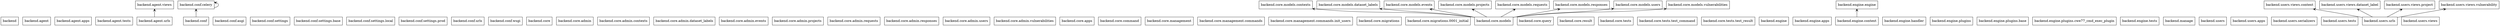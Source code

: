 digraph "packages" {
rankdir=BT
charset="utf-8"
"backend" [color="black", label=<backend>, shape="box", style="solid"];
"backend.agent" [color="black", label=<backend.agent>, shape="box", style="solid"];
"backend.agent.apps" [color="black", label=<backend.agent.apps>, shape="box", style="solid"];
"backend.agent.tests" [color="black", label=<backend.agent.tests>, shape="box", style="solid"];
"backend.agent.urls" [color="black", label=<backend.agent.urls>, shape="box", style="solid"];
"backend.agent.views" [color="black", label=<backend.agent.views>, shape="box", style="solid"];
"backend.conf" [color="black", label=<backend.conf>, shape="box", style="solid"];
"backend.conf.asgi" [color="black", label=<backend.conf.asgi>, shape="box", style="solid"];
"backend.conf.celery" [color="black", label=<backend.conf.celery>, shape="box", style="solid"];
"backend.conf.settings" [color="black", label=<backend.conf.settings>, shape="box", style="solid"];
"backend.conf.settings.base" [color="black", label=<backend.conf.settings.base>, shape="box", style="solid"];
"backend.conf.settings.local" [color="black", label=<backend.conf.settings.local>, shape="box", style="solid"];
"backend.conf.settings.prod" [color="black", label=<backend.conf.settings.prod>, shape="box", style="solid"];
"backend.conf.urls" [color="black", label=<backend.conf.urls>, shape="box", style="solid"];
"backend.conf.wsgi" [color="black", label=<backend.conf.wsgi>, shape="box", style="solid"];
"backend.core" [color="black", label=<backend.core>, shape="box", style="solid"];
"backend.core.admin" [color="black", label=<backend.core.admin>, shape="box", style="solid"];
"backend.core.admin.contexts" [color="black", label=<backend.core.admin.contexts>, shape="box", style="solid"];
"backend.core.admin.dataset_labels" [color="black", label=<backend.core.admin.dataset_labels>, shape="box", style="solid"];
"backend.core.admin.events" [color="black", label=<backend.core.admin.events>, shape="box", style="solid"];
"backend.core.admin.projects" [color="black", label=<backend.core.admin.projects>, shape="box", style="solid"];
"backend.core.admin.requests" [color="black", label=<backend.core.admin.requests>, shape="box", style="solid"];
"backend.core.admin.responses" [color="black", label=<backend.core.admin.responses>, shape="box", style="solid"];
"backend.core.admin.users" [color="black", label=<backend.core.admin.users>, shape="box", style="solid"];
"backend.core.admin.vulnerabilities" [color="black", label=<backend.core.admin.vulnerabilities>, shape="box", style="solid"];
"backend.core.apps" [color="black", label=<backend.core.apps>, shape="box", style="solid"];
"backend.core.command" [color="black", label=<backend.core.command>, shape="box", style="solid"];
"backend.core.management" [color="black", label=<backend.core.management>, shape="box", style="solid"];
"backend.core.management.commands" [color="black", label=<backend.core.management.commands>, shape="box", style="solid"];
"backend.core.management.commands.init_users" [color="black", label=<backend.core.management.commands.init_users>, shape="box", style="solid"];
"backend.core.migrations" [color="black", label=<backend.core.migrations>, shape="box", style="solid"];
"backend.core.migrations.0001_initial" [color="black", label=<backend.core.migrations.0001_initial>, shape="box", style="solid"];
"backend.core.models" [color="black", label=<backend.core.models>, shape="box", style="solid"];
"backend.core.models.contexts" [color="black", label=<backend.core.models.contexts>, shape="box", style="solid"];
"backend.core.models.dataset_labels" [color="black", label=<backend.core.models.dataset_labels>, shape="box", style="solid"];
"backend.core.models.events" [color="black", label=<backend.core.models.events>, shape="box", style="solid"];
"backend.core.models.projects" [color="black", label=<backend.core.models.projects>, shape="box", style="solid"];
"backend.core.models.requests" [color="black", label=<backend.core.models.requests>, shape="box", style="solid"];
"backend.core.models.responses" [color="black", label=<backend.core.models.responses>, shape="box", style="solid"];
"backend.core.models.users" [color="black", label=<backend.core.models.users>, shape="box", style="solid"];
"backend.core.models.vulnerabilities" [color="black", label=<backend.core.models.vulnerabilities>, shape="box", style="solid"];
"backend.core.query" [color="black", label=<backend.core.query>, shape="box", style="solid"];
"backend.core.result" [color="black", label=<backend.core.result>, shape="box", style="solid"];
"backend.core.tests" [color="black", label=<backend.core.tests>, shape="box", style="solid"];
"backend.core.tests.test_command" [color="black", label=<backend.core.tests.test_command>, shape="box", style="solid"];
"backend.core.tests.test_result" [color="black", label=<backend.core.tests.test_result>, shape="box", style="solid"];
"backend.engine" [color="black", label=<backend.engine>, shape="box", style="solid"];
"backend.engine.apps" [color="black", label=<backend.engine.apps>, shape="box", style="solid"];
"backend.engine.context" [color="black", label=<backend.engine.context>, shape="box", style="solid"];
"backend.engine.engine" [color="black", label=<backend.engine.engine>, shape="box", style="solid"];
"backend.engine.handler" [color="black", label=<backend.engine.handler>, shape="box", style="solid"];
"backend.engine.plugins" [color="black", label=<backend.engine.plugins>, shape="box", style="solid"];
"backend.engine.plugins.base" [color="black", label=<backend.engine.plugins.base>, shape="box", style="solid"];
"backend.engine.plugins.cwe77_cmd_exec_plugin" [color="black", label=<backend.engine.plugins.cwe77_cmd_exec_plugin>, shape="box", style="solid"];
"backend.engine.tests" [color="black", label=<backend.engine.tests>, shape="box", style="solid"];
"backend.manage" [color="black", label=<backend.manage>, shape="box", style="solid"];
"backend.users" [color="black", label=<backend.users>, shape="box", style="solid"];
"backend.users.apps" [color="black", label=<backend.users.apps>, shape="box", style="solid"];
"backend.users.serializers" [color="black", label=<backend.users.serializers>, shape="box", style="solid"];
"backend.users.tests" [color="black", label=<backend.users.tests>, shape="box", style="solid"];
"backend.users.urls" [color="black", label=<backend.users.urls>, shape="box", style="solid"];
"backend.users.views" [color="black", label=<backend.users.views>, shape="box", style="solid"];
"backend.users.views.context" [color="black", label=<backend.users.views.context>, shape="box", style="solid"];
"backend.users.views.dataset_label" [color="black", label=<backend.users.views.dataset_label>, shape="box", style="solid"];
"backend.users.views.project" [color="black", label=<backend.users.views.project>, shape="box", style="solid"];
"backend.users.views.vulnerability" [color="black", label=<backend.users.views.vulnerability>, shape="box", style="solid"];
"backend.agent.urls" -> "backend.agent.views" [arrowhead="open", arrowtail="none"];
"backend.conf" -> "backend.conf.celery" [arrowhead="open", arrowtail="none"];
"backend.conf.celery" -> "backend.conf.celery" [arrowhead="open", arrowtail="none"];
"backend.core.models" -> "backend.core.models.contexts" [arrowhead="open", arrowtail="none"];
"backend.core.models" -> "backend.core.models.dataset_labels" [arrowhead="open", arrowtail="none"];
"backend.core.models" -> "backend.core.models.events" [arrowhead="open", arrowtail="none"];
"backend.core.models" -> "backend.core.models.projects" [arrowhead="open", arrowtail="none"];
"backend.core.models" -> "backend.core.models.requests" [arrowhead="open", arrowtail="none"];
"backend.core.models" -> "backend.core.models.responses" [arrowhead="open", arrowtail="none"];
"backend.core.models" -> "backend.core.models.users" [arrowhead="open", arrowtail="none"];
"backend.core.models" -> "backend.core.models.vulnerabilities" [arrowhead="open", arrowtail="none"];
"backend.engine.context" -> "backend.engine.engine" [arrowhead="open", arrowtail="none"];
"backend.users.urls" -> "backend.users.views.context" [arrowhead="open", arrowtail="none"];
"backend.users.urls" -> "backend.users.views.dataset_label" [arrowhead="open", arrowtail="none"];
"backend.users.urls" -> "backend.users.views.project" [arrowhead="open", arrowtail="none"];
"backend.users.urls" -> "backend.users.views.vulnerability" [arrowhead="open", arrowtail="none"];
}
